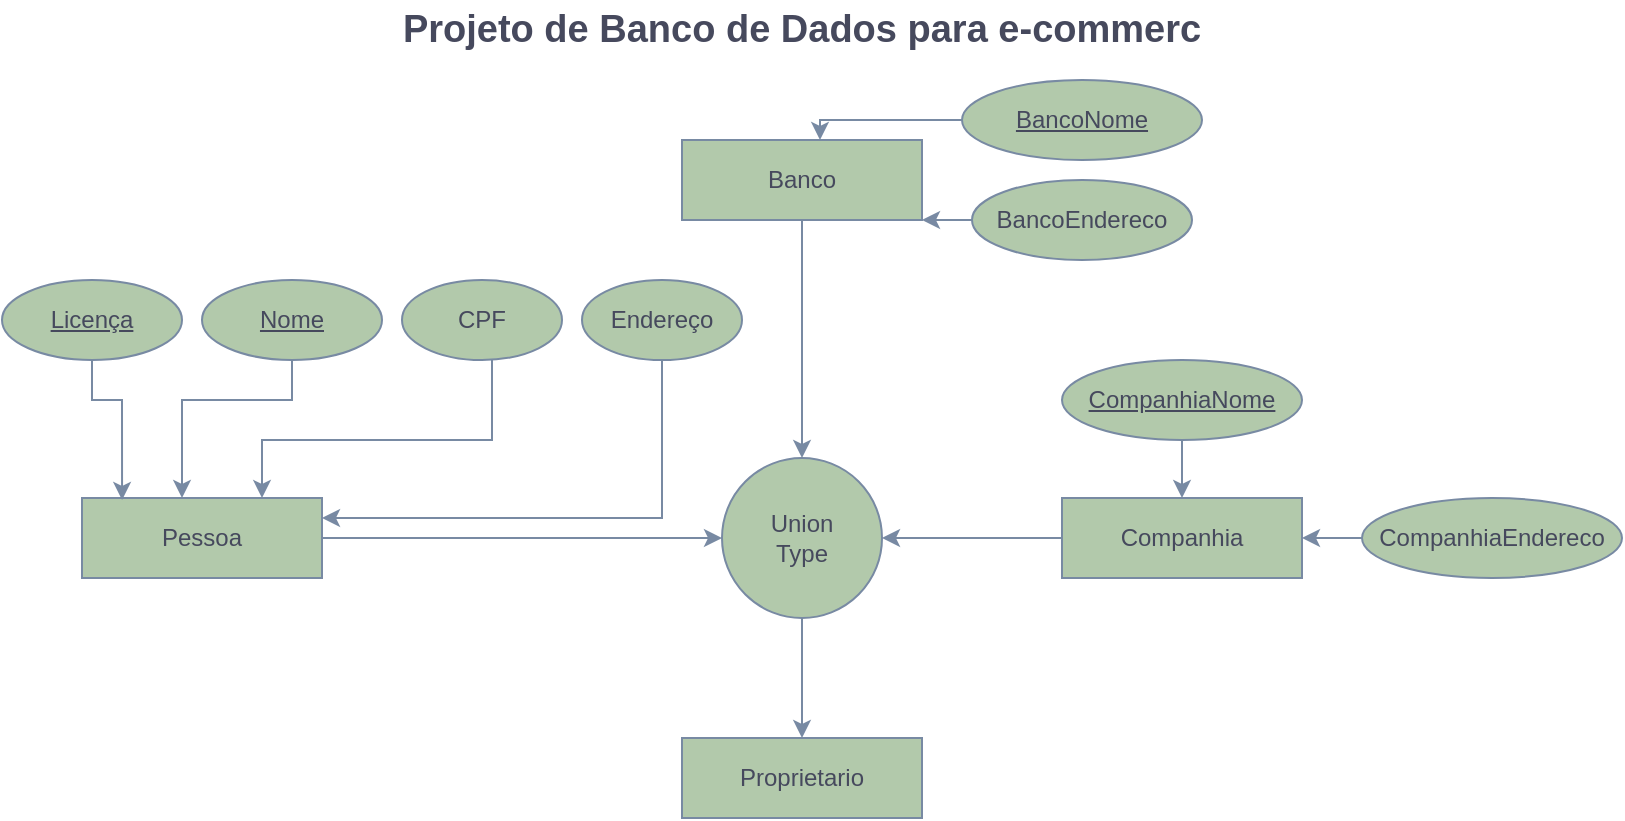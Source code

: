 <mxfile version="24.8.6">
  <diagram id="C5RBs43oDa-KdzZeNtuy" name="Page-1">
    <mxGraphModel dx="1434" dy="738" grid="1" gridSize="10" guides="1" tooltips="1" connect="1" arrows="1" fold="1" page="1" pageScale="1" pageWidth="827" pageHeight="1169" math="0" shadow="0">
      <root>
        <mxCell id="WIyWlLk6GJQsqaUBKTNV-0" />
        <mxCell id="WIyWlLk6GJQsqaUBKTNV-1" parent="WIyWlLk6GJQsqaUBKTNV-0" />
        <mxCell id="WEuYQEnH9k7Cd7DRbl2k-22" value="&lt;font style=&quot;font-size: 19px;&quot;&gt;&lt;b&gt;Projeto de Banco de Dados para e-commerc&lt;/b&gt;&lt;/font&gt;" style="text;strokeColor=none;align=center;fillColor=none;html=1;verticalAlign=middle;whiteSpace=wrap;rounded=0;labelBackgroundColor=none;fontColor=#46495D;" vertex="1" parent="WIyWlLk6GJQsqaUBKTNV-1">
          <mxGeometry x="40" y="10" width="720" height="30" as="geometry" />
        </mxCell>
        <mxCell id="WEuYQEnH9k7Cd7DRbl2k-28" style="edgeStyle=orthogonalEdgeStyle;rounded=0;orthogonalLoop=1;jettySize=auto;html=1;entryX=0;entryY=0.5;entryDx=0;entryDy=0;labelBackgroundColor=none;strokeColor=#788AA3;fontColor=default;" edge="1" parent="WIyWlLk6GJQsqaUBKTNV-1" source="WEuYQEnH9k7Cd7DRbl2k-24" target="WEuYQEnH9k7Cd7DRbl2k-27">
          <mxGeometry relative="1" as="geometry" />
        </mxCell>
        <mxCell id="WEuYQEnH9k7Cd7DRbl2k-24" value="Pessoa" style="whiteSpace=wrap;html=1;labelBackgroundColor=none;fillColor=#B2C9AB;strokeColor=#788AA3;fontColor=#46495D;" vertex="1" parent="WIyWlLk6GJQsqaUBKTNV-1">
          <mxGeometry x="40" y="259" width="120" height="40" as="geometry" />
        </mxCell>
        <mxCell id="WEuYQEnH9k7Cd7DRbl2k-30" style="edgeStyle=orthogonalEdgeStyle;rounded=0;orthogonalLoop=1;jettySize=auto;html=1;exitX=0.5;exitY=1;exitDx=0;exitDy=0;entryX=0.5;entryY=0;entryDx=0;entryDy=0;labelBackgroundColor=none;strokeColor=#788AA3;fontColor=default;" edge="1" parent="WIyWlLk6GJQsqaUBKTNV-1" source="WEuYQEnH9k7Cd7DRbl2k-25" target="WEuYQEnH9k7Cd7DRbl2k-27">
          <mxGeometry relative="1" as="geometry" />
        </mxCell>
        <mxCell id="WEuYQEnH9k7Cd7DRbl2k-25" value="Banco" style="whiteSpace=wrap;html=1;labelBackgroundColor=none;fillColor=#B2C9AB;strokeColor=#788AA3;fontColor=#46495D;" vertex="1" parent="WIyWlLk6GJQsqaUBKTNV-1">
          <mxGeometry x="340" y="80" width="120" height="40" as="geometry" />
        </mxCell>
        <mxCell id="WEuYQEnH9k7Cd7DRbl2k-29" style="edgeStyle=orthogonalEdgeStyle;rounded=0;orthogonalLoop=1;jettySize=auto;html=1;entryX=1;entryY=0.5;entryDx=0;entryDy=0;labelBackgroundColor=none;strokeColor=#788AA3;fontColor=default;" edge="1" parent="WIyWlLk6GJQsqaUBKTNV-1" source="WEuYQEnH9k7Cd7DRbl2k-26" target="WEuYQEnH9k7Cd7DRbl2k-27">
          <mxGeometry relative="1" as="geometry" />
        </mxCell>
        <mxCell id="WEuYQEnH9k7Cd7DRbl2k-26" value="Companhia" style="whiteSpace=wrap;html=1;labelBackgroundColor=none;fillColor=#B2C9AB;strokeColor=#788AA3;fontColor=#46495D;" vertex="1" parent="WIyWlLk6GJQsqaUBKTNV-1">
          <mxGeometry x="530" y="259" width="120" height="40" as="geometry" />
        </mxCell>
        <mxCell id="WEuYQEnH9k7Cd7DRbl2k-32" style="edgeStyle=orthogonalEdgeStyle;rounded=0;orthogonalLoop=1;jettySize=auto;html=1;exitX=0.5;exitY=1;exitDx=0;exitDy=0;entryX=0.5;entryY=0;entryDx=0;entryDy=0;labelBackgroundColor=none;strokeColor=#788AA3;fontColor=default;" edge="1" parent="WIyWlLk6GJQsqaUBKTNV-1" source="WEuYQEnH9k7Cd7DRbl2k-27" target="WEuYQEnH9k7Cd7DRbl2k-31">
          <mxGeometry relative="1" as="geometry" />
        </mxCell>
        <mxCell id="WEuYQEnH9k7Cd7DRbl2k-27" value="Union&lt;div&gt;Type&lt;/div&gt;" style="ellipse;whiteSpace=wrap;html=1;aspect=fixed;labelBackgroundColor=none;fillColor=#B2C9AB;strokeColor=#788AA3;fontColor=#46495D;" vertex="1" parent="WIyWlLk6GJQsqaUBKTNV-1">
          <mxGeometry x="360" y="239" width="80" height="80" as="geometry" />
        </mxCell>
        <mxCell id="WEuYQEnH9k7Cd7DRbl2k-31" value="Proprietario" style="whiteSpace=wrap;html=1;labelBackgroundColor=none;fillColor=#B2C9AB;strokeColor=#788AA3;fontColor=#46495D;" vertex="1" parent="WIyWlLk6GJQsqaUBKTNV-1">
          <mxGeometry x="340" y="379" width="120" height="40" as="geometry" />
        </mxCell>
        <mxCell id="WEuYQEnH9k7Cd7DRbl2k-33" value="Licença" style="ellipse;whiteSpace=wrap;html=1;align=center;fontStyle=4;labelBackgroundColor=none;fillColor=#B2C9AB;strokeColor=#788AA3;fontColor=#46495D;" vertex="1" parent="WIyWlLk6GJQsqaUBKTNV-1">
          <mxGeometry y="150" width="90" height="40" as="geometry" />
        </mxCell>
        <mxCell id="WEuYQEnH9k7Cd7DRbl2k-42" style="edgeStyle=orthogonalEdgeStyle;rounded=0;orthogonalLoop=1;jettySize=auto;html=1;entryX=0.75;entryY=0;entryDx=0;entryDy=0;labelBackgroundColor=none;strokeColor=#788AA3;fontColor=default;" edge="1" parent="WIyWlLk6GJQsqaUBKTNV-1" target="WEuYQEnH9k7Cd7DRbl2k-24">
          <mxGeometry relative="1" as="geometry">
            <mxPoint x="245" y="190" as="sourcePoint" />
            <Array as="points">
              <mxPoint x="245" y="230" />
              <mxPoint x="130" y="230" />
            </Array>
          </mxGeometry>
        </mxCell>
        <mxCell id="WEuYQEnH9k7Cd7DRbl2k-38" style="edgeStyle=orthogonalEdgeStyle;rounded=0;orthogonalLoop=1;jettySize=auto;html=1;labelBackgroundColor=none;strokeColor=#788AA3;fontColor=default;" edge="1" parent="WIyWlLk6GJQsqaUBKTNV-1" source="WEuYQEnH9k7Cd7DRbl2k-35" target="WEuYQEnH9k7Cd7DRbl2k-24">
          <mxGeometry relative="1" as="geometry">
            <Array as="points">
              <mxPoint x="145" y="210" />
              <mxPoint x="90" y="210" />
            </Array>
          </mxGeometry>
        </mxCell>
        <mxCell id="WEuYQEnH9k7Cd7DRbl2k-35" value="Nome" style="ellipse;whiteSpace=wrap;html=1;align=center;fontStyle=4;labelBackgroundColor=none;fillColor=#B2C9AB;strokeColor=#788AA3;fontColor=#46495D;" vertex="1" parent="WIyWlLk6GJQsqaUBKTNV-1">
          <mxGeometry x="100" y="150" width="90" height="40" as="geometry" />
        </mxCell>
        <mxCell id="WEuYQEnH9k7Cd7DRbl2k-37" style="edgeStyle=orthogonalEdgeStyle;rounded=0;orthogonalLoop=1;jettySize=auto;html=1;entryX=0.167;entryY=0.025;entryDx=0;entryDy=0;entryPerimeter=0;labelBackgroundColor=none;strokeColor=#788AA3;fontColor=default;" edge="1" parent="WIyWlLk6GJQsqaUBKTNV-1" source="WEuYQEnH9k7Cd7DRbl2k-33" target="WEuYQEnH9k7Cd7DRbl2k-24">
          <mxGeometry relative="1" as="geometry">
            <Array as="points">
              <mxPoint x="45" y="210" />
              <mxPoint x="60" y="210" />
            </Array>
          </mxGeometry>
        </mxCell>
        <mxCell id="WEuYQEnH9k7Cd7DRbl2k-44" value="CPF" style="ellipse;whiteSpace=wrap;html=1;align=center;labelBackgroundColor=none;fillColor=#B2C9AB;strokeColor=#788AA3;fontColor=#46495D;" vertex="1" parent="WIyWlLk6GJQsqaUBKTNV-1">
          <mxGeometry x="200" y="150" width="80" height="40" as="geometry" />
        </mxCell>
        <mxCell id="WEuYQEnH9k7Cd7DRbl2k-46" style="edgeStyle=orthogonalEdgeStyle;rounded=0;orthogonalLoop=1;jettySize=auto;html=1;exitX=0.5;exitY=1;exitDx=0;exitDy=0;entryX=1;entryY=0.25;entryDx=0;entryDy=0;labelBackgroundColor=none;strokeColor=#788AA3;fontColor=default;" edge="1" parent="WIyWlLk6GJQsqaUBKTNV-1" source="WEuYQEnH9k7Cd7DRbl2k-45" target="WEuYQEnH9k7Cd7DRbl2k-24">
          <mxGeometry relative="1" as="geometry" />
        </mxCell>
        <mxCell id="WEuYQEnH9k7Cd7DRbl2k-45" value="Endereço" style="ellipse;whiteSpace=wrap;html=1;align=center;labelBackgroundColor=none;fillColor=#B2C9AB;strokeColor=#788AA3;fontColor=#46495D;" vertex="1" parent="WIyWlLk6GJQsqaUBKTNV-1">
          <mxGeometry x="290" y="150" width="80" height="40" as="geometry" />
        </mxCell>
        <mxCell id="WEuYQEnH9k7Cd7DRbl2k-52" style="edgeStyle=orthogonalEdgeStyle;rounded=0;orthogonalLoop=1;jettySize=auto;html=1;exitX=0;exitY=0.5;exitDx=0;exitDy=0;entryX=1;entryY=1;entryDx=0;entryDy=0;labelBackgroundColor=none;strokeColor=#788AA3;fontColor=default;" edge="1" parent="WIyWlLk6GJQsqaUBKTNV-1" source="WEuYQEnH9k7Cd7DRbl2k-47" target="WEuYQEnH9k7Cd7DRbl2k-25">
          <mxGeometry relative="1" as="geometry" />
        </mxCell>
        <mxCell id="WEuYQEnH9k7Cd7DRbl2k-47" value="BancoEndereco" style="ellipse;whiteSpace=wrap;html=1;align=center;labelBackgroundColor=none;fillColor=#B2C9AB;strokeColor=#788AA3;fontColor=#46495D;" vertex="1" parent="WIyWlLk6GJQsqaUBKTNV-1">
          <mxGeometry x="485" y="100" width="110" height="40" as="geometry" />
        </mxCell>
        <mxCell id="WEuYQEnH9k7Cd7DRbl2k-48" value="BancoNome" style="ellipse;whiteSpace=wrap;html=1;align=center;fontStyle=4;labelBackgroundColor=none;fillColor=#B2C9AB;strokeColor=#788AA3;fontColor=#46495D;" vertex="1" parent="WIyWlLk6GJQsqaUBKTNV-1">
          <mxGeometry x="480" y="50" width="120" height="40" as="geometry" />
        </mxCell>
        <mxCell id="WEuYQEnH9k7Cd7DRbl2k-49" style="edgeStyle=orthogonalEdgeStyle;rounded=0;orthogonalLoop=1;jettySize=auto;html=1;exitX=0;exitY=0.5;exitDx=0;exitDy=0;entryX=0.575;entryY=0;entryDx=0;entryDy=0;entryPerimeter=0;labelBackgroundColor=none;strokeColor=#788AA3;fontColor=default;" edge="1" parent="WIyWlLk6GJQsqaUBKTNV-1" source="WEuYQEnH9k7Cd7DRbl2k-48" target="WEuYQEnH9k7Cd7DRbl2k-25">
          <mxGeometry relative="1" as="geometry">
            <Array as="points">
              <mxPoint x="409" y="70" />
            </Array>
          </mxGeometry>
        </mxCell>
        <mxCell id="WEuYQEnH9k7Cd7DRbl2k-56" style="edgeStyle=orthogonalEdgeStyle;rounded=0;orthogonalLoop=1;jettySize=auto;html=1;exitX=0.5;exitY=1;exitDx=0;exitDy=0;entryX=0.5;entryY=0;entryDx=0;entryDy=0;labelBackgroundColor=none;strokeColor=#788AA3;fontColor=default;" edge="1" parent="WIyWlLk6GJQsqaUBKTNV-1" source="WEuYQEnH9k7Cd7DRbl2k-54" target="WEuYQEnH9k7Cd7DRbl2k-26">
          <mxGeometry relative="1" as="geometry" />
        </mxCell>
        <mxCell id="WEuYQEnH9k7Cd7DRbl2k-54" value="CompanhiaNome" style="ellipse;whiteSpace=wrap;html=1;align=center;fontStyle=4;labelBackgroundColor=none;fillColor=#B2C9AB;strokeColor=#788AA3;fontColor=#46495D;" vertex="1" parent="WIyWlLk6GJQsqaUBKTNV-1">
          <mxGeometry x="530" y="190" width="120" height="40" as="geometry" />
        </mxCell>
        <mxCell id="WEuYQEnH9k7Cd7DRbl2k-57" style="edgeStyle=orthogonalEdgeStyle;rounded=0;orthogonalLoop=1;jettySize=auto;html=1;exitX=0;exitY=0.5;exitDx=0;exitDy=0;entryX=1;entryY=0.5;entryDx=0;entryDy=0;labelBackgroundColor=none;strokeColor=#788AA3;fontColor=default;" edge="1" parent="WIyWlLk6GJQsqaUBKTNV-1" source="WEuYQEnH9k7Cd7DRbl2k-55" target="WEuYQEnH9k7Cd7DRbl2k-26">
          <mxGeometry relative="1" as="geometry" />
        </mxCell>
        <mxCell id="WEuYQEnH9k7Cd7DRbl2k-55" value="CompanhiaEndereco" style="ellipse;whiteSpace=wrap;html=1;align=center;labelBackgroundColor=none;fillColor=#B2C9AB;strokeColor=#788AA3;fontColor=#46495D;" vertex="1" parent="WIyWlLk6GJQsqaUBKTNV-1">
          <mxGeometry x="680" y="259" width="130" height="40" as="geometry" />
        </mxCell>
      </root>
    </mxGraphModel>
  </diagram>
</mxfile>
